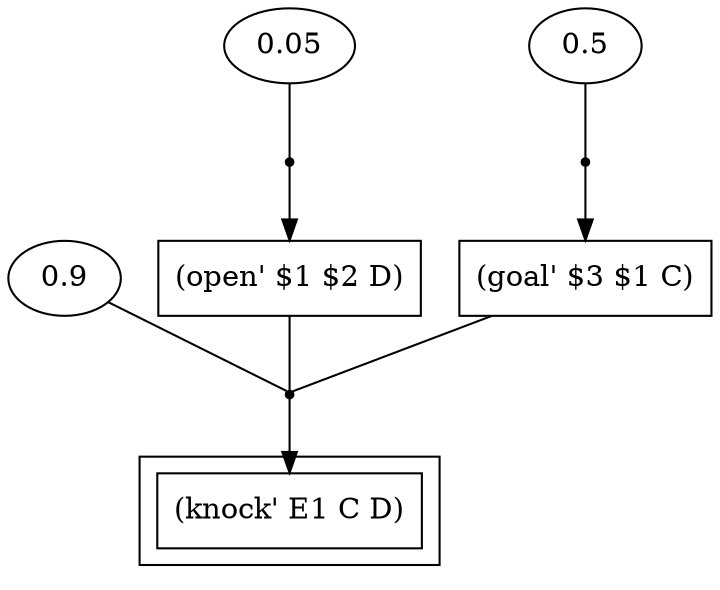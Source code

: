 digraph proof {
 graph [rankdir="TB"]
  e0 [label="0.9"];
  e1 [label="0.05"];
  e2 [label="0.5"];
  i0 [shape=box label="(open' $1 $2 D)"];
  i1 [shape=box label="(goal' $3 $1 C)"];
  r0 [shape=point];
  r0 -> o0
  i0 -> r0 [arrowhead=none]
  i1 -> r0 [arrowhead=none]
  e0 -> r0 [arrowhead=none]
  r1 [shape=point];
  r1 -> i0
  e1 -> r1 [arrowhead=none]
  r2 [shape=point];
  r2 -> i1
  e2 -> r2 [arrowhead=none]
 subgraph cluster {  o0 [shape=box label="(knock' E1 C D)"];
 }
}

